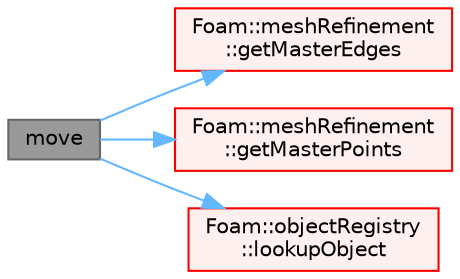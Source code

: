 digraph "move"
{
 // LATEX_PDF_SIZE
  bgcolor="transparent";
  edge [fontname=Helvetica,fontsize=10,labelfontname=Helvetica,labelfontsize=10];
  node [fontname=Helvetica,fontsize=10,shape=box,height=0.2,width=0.4];
  rankdir="LR";
  Node1 [id="Node000001",label="move",height=0.2,width=0.4,color="gray40", fillcolor="grey60", style="filled", fontcolor="black",tooltip=" "];
  Node1 -> Node2 [id="edge1_Node000001_Node000002",color="steelblue1",style="solid",tooltip=" "];
  Node2 [id="Node000002",label="Foam::meshRefinement\l::getMasterEdges",height=0.2,width=0.4,color="red", fillcolor="#FFF0F0", style="filled",URL="$classFoam_1_1meshRefinement.html#a94e2ec6a367a11f4ac5c2dadcecc36f6",tooltip=" "];
  Node1 -> Node34 [id="edge2_Node000001_Node000034",color="steelblue1",style="solid",tooltip=" "];
  Node34 [id="Node000034",label="Foam::meshRefinement\l::getMasterPoints",height=0.2,width=0.4,color="red", fillcolor="#FFF0F0", style="filled",URL="$classFoam_1_1meshRefinement.html#a2624965ac7952ed1c3c132547113d513",tooltip=" "];
  Node1 -> Node37 [id="edge3_Node000001_Node000037",color="steelblue1",style="solid",tooltip=" "];
  Node37 [id="Node000037",label="Foam::objectRegistry\l::lookupObject",height=0.2,width=0.4,color="red", fillcolor="#FFF0F0", style="filled",URL="$classFoam_1_1objectRegistry.html#af339c3b973802affb696c676f78ad5ac",tooltip=" "];
}

